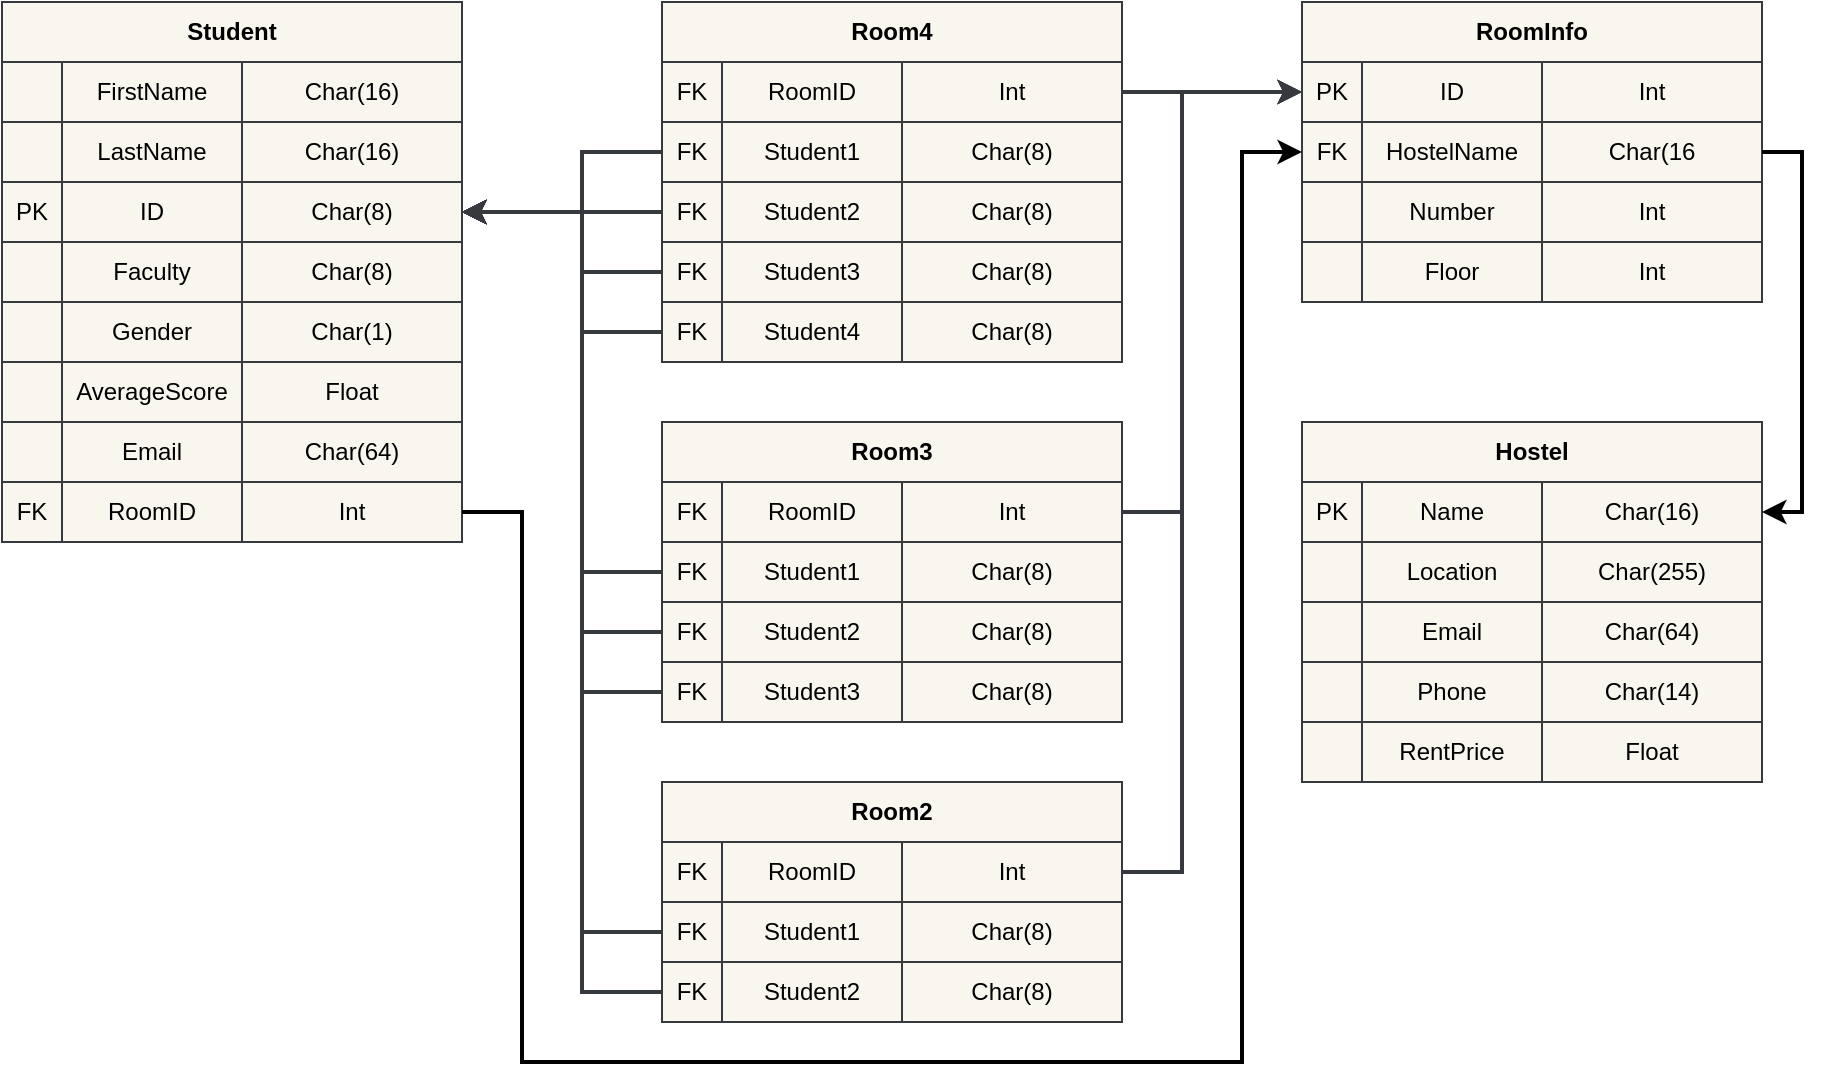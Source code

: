 <mxfile version="20.8.20" type="device"><diagram name="Page-1" id="T0BAG6o04wXoOafOU8Sb"><mxGraphModel dx="2236" dy="1888" grid="1" gridSize="10" guides="1" tooltips="1" connect="1" arrows="1" fold="1" page="1" pageScale="1" pageWidth="850" pageHeight="1100" math="0" shadow="0"><root><mxCell id="0"/><mxCell id="1" parent="0"/><mxCell id="TedxmA0aNxHuFZnVrR0Z-66" value="Student" style="swimlane;whiteSpace=wrap;html=1;rounded=0;shadow=0;glass=0;labelBackgroundColor=none;labelBorderColor=none;sketch=0;startSize=30;fillColor=#f9f7ed;strokeColor=#36393d;" vertex="1" parent="1"><mxGeometry x="-290" y="-200" width="230" height="270" as="geometry"/></mxCell><mxCell id="TedxmA0aNxHuFZnVrR0Z-71" value="" style="group;labelBackgroundColor=none;fillColor=#f9f7ed;strokeColor=#36393d;" vertex="1" connectable="0" parent="TedxmA0aNxHuFZnVrR0Z-66"><mxGeometry y="30" width="230" height="30" as="geometry"/></mxCell><mxCell id="TedxmA0aNxHuFZnVrR0Z-67" value="FirstName" style="text;html=1;align=center;verticalAlign=middle;whiteSpace=wrap;rounded=0;movable=1;resizable=1;rotatable=1;deletable=1;editable=1;locked=0;connectable=1;labelBackgroundColor=none;fillColor=#f9f7ed;strokeColor=#36393d;" vertex="1" parent="TedxmA0aNxHuFZnVrR0Z-71"><mxGeometry x="30" width="90" height="30" as="geometry"/></mxCell><mxCell id="TedxmA0aNxHuFZnVrR0Z-68" value="" style="text;html=1;align=center;verticalAlign=middle;whiteSpace=wrap;rounded=0;movable=1;resizable=1;rotatable=1;deletable=1;editable=1;locked=0;connectable=1;labelBackgroundColor=none;fillColor=#f9f7ed;strokeColor=#36393d;" vertex="1" parent="TedxmA0aNxHuFZnVrR0Z-71"><mxGeometry width="30" height="30" as="geometry"/></mxCell><mxCell id="TedxmA0aNxHuFZnVrR0Z-70" value="Char(16)" style="text;html=1;align=center;verticalAlign=middle;whiteSpace=wrap;rounded=0;movable=1;resizable=1;rotatable=1;deletable=1;editable=1;locked=0;connectable=1;labelBackgroundColor=none;fillColor=#f9f7ed;strokeColor=#36393d;" vertex="1" parent="TedxmA0aNxHuFZnVrR0Z-71"><mxGeometry x="120" width="110" height="30" as="geometry"/></mxCell><mxCell id="TedxmA0aNxHuFZnVrR0Z-72" value="" style="group;labelBackgroundColor=none;fillColor=#f9f7ed;strokeColor=#36393d;" vertex="1" connectable="0" parent="TedxmA0aNxHuFZnVrR0Z-66"><mxGeometry y="60" width="230" height="30" as="geometry"/></mxCell><mxCell id="TedxmA0aNxHuFZnVrR0Z-73" value="LastName" style="text;html=1;align=center;verticalAlign=middle;whiteSpace=wrap;rounded=0;movable=1;resizable=1;rotatable=1;deletable=1;editable=1;locked=0;connectable=1;labelBackgroundColor=none;fillColor=#f9f7ed;strokeColor=#36393d;" vertex="1" parent="TedxmA0aNxHuFZnVrR0Z-72"><mxGeometry x="30" width="90" height="30" as="geometry"/></mxCell><mxCell id="TedxmA0aNxHuFZnVrR0Z-74" value="" style="text;html=1;align=center;verticalAlign=middle;whiteSpace=wrap;rounded=0;movable=1;resizable=1;rotatable=1;deletable=1;editable=1;locked=0;connectable=1;labelBackgroundColor=none;fillColor=#f9f7ed;strokeColor=#36393d;" vertex="1" parent="TedxmA0aNxHuFZnVrR0Z-72"><mxGeometry width="30" height="30" as="geometry"/></mxCell><mxCell id="TedxmA0aNxHuFZnVrR0Z-75" value="Char(16)" style="text;html=1;align=center;verticalAlign=middle;whiteSpace=wrap;rounded=0;movable=1;resizable=1;rotatable=1;deletable=1;editable=1;locked=0;connectable=1;labelBackgroundColor=none;fillColor=#f9f7ed;strokeColor=#36393d;" vertex="1" parent="TedxmA0aNxHuFZnVrR0Z-72"><mxGeometry x="120" width="110" height="30" as="geometry"/></mxCell><mxCell id="TedxmA0aNxHuFZnVrR0Z-76" value="" style="group;labelBackgroundColor=none;fillColor=#f9f7ed;strokeColor=#36393d;" vertex="1" connectable="0" parent="TedxmA0aNxHuFZnVrR0Z-66"><mxGeometry y="90" width="230" height="30" as="geometry"/></mxCell><mxCell id="TedxmA0aNxHuFZnVrR0Z-77" value="ID" style="text;html=1;align=center;verticalAlign=middle;whiteSpace=wrap;rounded=0;movable=1;resizable=1;rotatable=1;deletable=1;editable=1;locked=0;connectable=1;labelBackgroundColor=none;fillColor=#f9f7ed;strokeColor=#36393d;" vertex="1" parent="TedxmA0aNxHuFZnVrR0Z-76"><mxGeometry x="30" width="90" height="30" as="geometry"/></mxCell><mxCell id="TedxmA0aNxHuFZnVrR0Z-78" value="PK" style="text;html=1;align=center;verticalAlign=middle;whiteSpace=wrap;rounded=0;movable=1;resizable=1;rotatable=1;deletable=1;editable=1;locked=0;connectable=1;labelBackgroundColor=none;fillColor=#f9f7ed;strokeColor=#36393d;" vertex="1" parent="TedxmA0aNxHuFZnVrR0Z-76"><mxGeometry width="30" height="30" as="geometry"/></mxCell><mxCell id="TedxmA0aNxHuFZnVrR0Z-79" value="Char(8)" style="text;html=1;align=center;verticalAlign=middle;whiteSpace=wrap;rounded=0;movable=1;resizable=1;rotatable=1;deletable=1;editable=1;locked=0;connectable=1;labelBackgroundColor=none;fillColor=#f9f7ed;strokeColor=#36393d;" vertex="1" parent="TedxmA0aNxHuFZnVrR0Z-76"><mxGeometry x="120" width="110" height="30" as="geometry"/></mxCell><mxCell id="TedxmA0aNxHuFZnVrR0Z-80" value="" style="group;labelBackgroundColor=none;fillColor=#f9f7ed;strokeColor=#36393d;" vertex="1" connectable="0" parent="TedxmA0aNxHuFZnVrR0Z-66"><mxGeometry y="120" width="230" height="30" as="geometry"/></mxCell><mxCell id="TedxmA0aNxHuFZnVrR0Z-81" value="Faculty" style="text;html=1;align=center;verticalAlign=middle;whiteSpace=wrap;rounded=0;movable=1;resizable=1;rotatable=1;deletable=1;editable=1;locked=0;connectable=1;labelBackgroundColor=none;fillColor=#f9f7ed;strokeColor=#36393d;" vertex="1" parent="TedxmA0aNxHuFZnVrR0Z-80"><mxGeometry x="30" width="90" height="30" as="geometry"/></mxCell><mxCell id="TedxmA0aNxHuFZnVrR0Z-82" value="" style="text;html=1;align=center;verticalAlign=middle;whiteSpace=wrap;rounded=0;movable=1;resizable=1;rotatable=1;deletable=1;editable=1;locked=0;connectable=1;labelBackgroundColor=none;fillColor=#f9f7ed;strokeColor=#36393d;" vertex="1" parent="TedxmA0aNxHuFZnVrR0Z-80"><mxGeometry width="30" height="30" as="geometry"/></mxCell><mxCell id="TedxmA0aNxHuFZnVrR0Z-83" value="Char(8)" style="text;html=1;align=center;verticalAlign=middle;whiteSpace=wrap;rounded=0;movable=1;resizable=1;rotatable=1;deletable=1;editable=1;locked=0;connectable=1;labelBackgroundColor=none;fillColor=#f9f7ed;strokeColor=#36393d;" vertex="1" parent="TedxmA0aNxHuFZnVrR0Z-80"><mxGeometry x="120" width="110" height="30" as="geometry"/></mxCell><mxCell id="TedxmA0aNxHuFZnVrR0Z-84" value="" style="group;labelBackgroundColor=none;fillColor=#f9f7ed;strokeColor=#36393d;" vertex="1" connectable="0" parent="TedxmA0aNxHuFZnVrR0Z-66"><mxGeometry y="150" width="230" height="30" as="geometry"/></mxCell><mxCell id="TedxmA0aNxHuFZnVrR0Z-85" value="Gender" style="text;html=1;align=center;verticalAlign=middle;whiteSpace=wrap;rounded=0;movable=1;resizable=1;rotatable=1;deletable=1;editable=1;locked=0;connectable=1;labelBackgroundColor=none;fillColor=#f9f7ed;strokeColor=#36393d;" vertex="1" parent="TedxmA0aNxHuFZnVrR0Z-84"><mxGeometry x="30" width="90" height="30" as="geometry"/></mxCell><mxCell id="TedxmA0aNxHuFZnVrR0Z-86" value="" style="text;html=1;align=center;verticalAlign=middle;whiteSpace=wrap;rounded=0;movable=1;resizable=1;rotatable=1;deletable=1;editable=1;locked=0;connectable=1;labelBackgroundColor=none;fillColor=#f9f7ed;strokeColor=#36393d;" vertex="1" parent="TedxmA0aNxHuFZnVrR0Z-84"><mxGeometry width="30" height="30" as="geometry"/></mxCell><mxCell id="TedxmA0aNxHuFZnVrR0Z-87" value="Char(1)" style="text;html=1;align=center;verticalAlign=middle;whiteSpace=wrap;rounded=0;movable=1;resizable=1;rotatable=1;deletable=1;editable=1;locked=0;connectable=1;labelBackgroundColor=none;fillColor=#f9f7ed;strokeColor=#36393d;" vertex="1" parent="TedxmA0aNxHuFZnVrR0Z-84"><mxGeometry x="120" width="110" height="30" as="geometry"/></mxCell><mxCell id="TedxmA0aNxHuFZnVrR0Z-88" value="" style="group;labelBackgroundColor=none;fillColor=#f9f7ed;strokeColor=#36393d;" vertex="1" connectable="0" parent="TedxmA0aNxHuFZnVrR0Z-66"><mxGeometry y="180" width="230" height="30" as="geometry"/></mxCell><mxCell id="TedxmA0aNxHuFZnVrR0Z-89" value="AverageScore" style="text;html=1;align=center;verticalAlign=middle;whiteSpace=wrap;rounded=0;movable=1;resizable=1;rotatable=1;deletable=1;editable=1;locked=0;connectable=1;labelBackgroundColor=none;fillColor=#f9f7ed;strokeColor=#36393d;" vertex="1" parent="TedxmA0aNxHuFZnVrR0Z-88"><mxGeometry x="30" width="90" height="30" as="geometry"/></mxCell><mxCell id="TedxmA0aNxHuFZnVrR0Z-90" value="" style="text;html=1;align=center;verticalAlign=middle;whiteSpace=wrap;rounded=0;movable=1;resizable=1;rotatable=1;deletable=1;editable=1;locked=0;connectable=1;labelBackgroundColor=none;fillColor=#f9f7ed;strokeColor=#36393d;" vertex="1" parent="TedxmA0aNxHuFZnVrR0Z-88"><mxGeometry width="30" height="30" as="geometry"/></mxCell><mxCell id="TedxmA0aNxHuFZnVrR0Z-91" value="Float" style="text;html=1;align=center;verticalAlign=middle;whiteSpace=wrap;rounded=0;movable=1;resizable=1;rotatable=1;deletable=1;editable=1;locked=0;connectable=1;labelBackgroundColor=none;fillColor=#f9f7ed;strokeColor=#36393d;" vertex="1" parent="TedxmA0aNxHuFZnVrR0Z-88"><mxGeometry x="120" width="110" height="30" as="geometry"/></mxCell><mxCell id="TedxmA0aNxHuFZnVrR0Z-92" value="" style="group;labelBackgroundColor=none;fillColor=#f9f7ed;strokeColor=#36393d;" vertex="1" connectable="0" parent="TedxmA0aNxHuFZnVrR0Z-66"><mxGeometry y="210" width="230" height="30" as="geometry"/></mxCell><mxCell id="TedxmA0aNxHuFZnVrR0Z-93" value="Email" style="text;html=1;align=center;verticalAlign=middle;whiteSpace=wrap;rounded=0;movable=1;resizable=1;rotatable=1;deletable=1;editable=1;locked=0;connectable=1;labelBackgroundColor=none;fillColor=#f9f7ed;strokeColor=#36393d;" vertex="1" parent="TedxmA0aNxHuFZnVrR0Z-92"><mxGeometry x="30" width="90" height="30" as="geometry"/></mxCell><mxCell id="TedxmA0aNxHuFZnVrR0Z-94" value="" style="text;html=1;align=center;verticalAlign=middle;whiteSpace=wrap;rounded=0;movable=1;resizable=1;rotatable=1;deletable=1;editable=1;locked=0;connectable=1;labelBackgroundColor=none;fillColor=#f9f7ed;strokeColor=#36393d;" vertex="1" parent="TedxmA0aNxHuFZnVrR0Z-92"><mxGeometry width="30" height="30" as="geometry"/></mxCell><mxCell id="TedxmA0aNxHuFZnVrR0Z-95" value="Char(64)" style="text;html=1;align=center;verticalAlign=middle;whiteSpace=wrap;rounded=0;movable=1;resizable=1;rotatable=1;deletable=1;editable=1;locked=0;connectable=1;labelBackgroundColor=none;fillColor=#f9f7ed;strokeColor=#36393d;" vertex="1" parent="TedxmA0aNxHuFZnVrR0Z-92"><mxGeometry x="120" width="110" height="30" as="geometry"/></mxCell><mxCell id="TedxmA0aNxHuFZnVrR0Z-286" value="" style="group;labelBackgroundColor=none;fillColor=#f9f7ed;strokeColor=#36393d;" vertex="1" connectable="0" parent="TedxmA0aNxHuFZnVrR0Z-66"><mxGeometry y="240" width="230" height="30" as="geometry"/></mxCell><mxCell id="TedxmA0aNxHuFZnVrR0Z-287" value="RoomID" style="text;html=1;align=center;verticalAlign=middle;whiteSpace=wrap;rounded=0;movable=1;resizable=1;rotatable=1;deletable=1;editable=1;locked=0;connectable=1;labelBackgroundColor=none;fillColor=#f9f7ed;strokeColor=#36393d;" vertex="1" parent="TedxmA0aNxHuFZnVrR0Z-286"><mxGeometry x="30" width="90" height="30" as="geometry"/></mxCell><mxCell id="TedxmA0aNxHuFZnVrR0Z-288" value="FK" style="text;html=1;align=center;verticalAlign=middle;whiteSpace=wrap;rounded=0;movable=1;resizable=1;rotatable=1;deletable=1;editable=1;locked=0;connectable=1;labelBackgroundColor=none;fillColor=#f9f7ed;strokeColor=#36393d;" vertex="1" parent="TedxmA0aNxHuFZnVrR0Z-286"><mxGeometry width="30" height="30" as="geometry"/></mxCell><mxCell id="TedxmA0aNxHuFZnVrR0Z-289" value="Int" style="text;html=1;align=center;verticalAlign=middle;whiteSpace=wrap;rounded=0;movable=1;resizable=1;rotatable=1;deletable=1;editable=1;locked=0;connectable=1;labelBackgroundColor=none;fillColor=#f9f7ed;strokeColor=#36393d;" vertex="1" parent="TedxmA0aNxHuFZnVrR0Z-286"><mxGeometry x="120" width="110" height="30" as="geometry"/></mxCell><mxCell id="TedxmA0aNxHuFZnVrR0Z-96" value="Hostel" style="swimlane;whiteSpace=wrap;html=1;rounded=0;shadow=0;glass=0;labelBackgroundColor=none;labelBorderColor=none;sketch=0;startSize=30;fillColor=#f9f7ed;strokeColor=#36393d;" vertex="1" parent="1"><mxGeometry x="360" y="10" width="230" height="180" as="geometry"/></mxCell><mxCell id="TedxmA0aNxHuFZnVrR0Z-97" value="" style="group;labelBackgroundColor=none;fillColor=#f9f7ed;strokeColor=#36393d;" vertex="1" connectable="0" parent="TedxmA0aNxHuFZnVrR0Z-96"><mxGeometry y="30" width="230" height="30" as="geometry"/></mxCell><mxCell id="TedxmA0aNxHuFZnVrR0Z-98" value="Name" style="text;html=1;align=center;verticalAlign=middle;whiteSpace=wrap;rounded=0;movable=1;resizable=1;rotatable=1;deletable=1;editable=1;locked=0;connectable=1;labelBackgroundColor=none;fillColor=#f9f7ed;strokeColor=#36393d;" vertex="1" parent="TedxmA0aNxHuFZnVrR0Z-97"><mxGeometry x="30" width="90" height="30" as="geometry"/></mxCell><mxCell id="TedxmA0aNxHuFZnVrR0Z-99" value="PK" style="text;html=1;align=center;verticalAlign=middle;whiteSpace=wrap;rounded=0;movable=1;resizable=1;rotatable=1;deletable=1;editable=1;locked=0;connectable=1;labelBackgroundColor=none;fillColor=#f9f7ed;strokeColor=#36393d;" vertex="1" parent="TedxmA0aNxHuFZnVrR0Z-97"><mxGeometry width="30" height="30" as="geometry"/></mxCell><mxCell id="TedxmA0aNxHuFZnVrR0Z-100" value="Char(16)" style="text;html=1;align=center;verticalAlign=middle;whiteSpace=wrap;rounded=0;movable=1;resizable=1;rotatable=1;deletable=1;editable=1;locked=0;connectable=1;labelBackgroundColor=none;fillColor=#f9f7ed;strokeColor=#36393d;" vertex="1" parent="TedxmA0aNxHuFZnVrR0Z-97"><mxGeometry x="120" width="110" height="30" as="geometry"/></mxCell><mxCell id="TedxmA0aNxHuFZnVrR0Z-101" value="" style="group;labelBackgroundColor=none;fillColor=#f9f7ed;strokeColor=#36393d;" vertex="1" connectable="0" parent="TedxmA0aNxHuFZnVrR0Z-96"><mxGeometry y="60" width="230" height="30" as="geometry"/></mxCell><mxCell id="TedxmA0aNxHuFZnVrR0Z-102" value="Location" style="text;html=1;align=center;verticalAlign=middle;whiteSpace=wrap;rounded=0;movable=1;resizable=1;rotatable=1;deletable=1;editable=1;locked=0;connectable=1;labelBackgroundColor=none;fillColor=#f9f7ed;strokeColor=#36393d;" vertex="1" parent="TedxmA0aNxHuFZnVrR0Z-101"><mxGeometry x="30" width="90" height="30" as="geometry"/></mxCell><mxCell id="TedxmA0aNxHuFZnVrR0Z-103" value="" style="text;html=1;align=center;verticalAlign=middle;whiteSpace=wrap;rounded=0;movable=1;resizable=1;rotatable=1;deletable=1;editable=1;locked=0;connectable=1;labelBackgroundColor=none;fillColor=#f9f7ed;strokeColor=#36393d;" vertex="1" parent="TedxmA0aNxHuFZnVrR0Z-101"><mxGeometry width="30" height="30" as="geometry"/></mxCell><mxCell id="TedxmA0aNxHuFZnVrR0Z-104" value="Char(255)" style="text;html=1;align=center;verticalAlign=middle;whiteSpace=wrap;rounded=0;movable=1;resizable=1;rotatable=1;deletable=1;editable=1;locked=0;connectable=1;labelBackgroundColor=none;fillColor=#f9f7ed;strokeColor=#36393d;" vertex="1" parent="TedxmA0aNxHuFZnVrR0Z-101"><mxGeometry x="120" width="110" height="30" as="geometry"/></mxCell><mxCell id="TedxmA0aNxHuFZnVrR0Z-105" value="" style="group;labelBackgroundColor=none;fillColor=#f9f7ed;strokeColor=#36393d;" vertex="1" connectable="0" parent="TedxmA0aNxHuFZnVrR0Z-96"><mxGeometry y="90" width="230" height="30" as="geometry"/></mxCell><mxCell id="TedxmA0aNxHuFZnVrR0Z-106" value="Email" style="text;html=1;align=center;verticalAlign=middle;whiteSpace=wrap;rounded=0;movable=1;resizable=1;rotatable=1;deletable=1;editable=1;locked=0;connectable=1;labelBackgroundColor=none;fillColor=#f9f7ed;strokeColor=#36393d;" vertex="1" parent="TedxmA0aNxHuFZnVrR0Z-105"><mxGeometry x="30" width="90" height="30" as="geometry"/></mxCell><mxCell id="TedxmA0aNxHuFZnVrR0Z-107" value="" style="text;html=1;align=center;verticalAlign=middle;whiteSpace=wrap;rounded=0;movable=1;resizable=1;rotatable=1;deletable=1;editable=1;locked=0;connectable=1;labelBackgroundColor=none;fillColor=#f9f7ed;strokeColor=#36393d;" vertex="1" parent="TedxmA0aNxHuFZnVrR0Z-105"><mxGeometry width="30" height="30" as="geometry"/></mxCell><mxCell id="TedxmA0aNxHuFZnVrR0Z-108" value="Char(64)" style="text;html=1;align=center;verticalAlign=middle;whiteSpace=wrap;rounded=0;movable=1;resizable=1;rotatable=1;deletable=1;editable=1;locked=0;connectable=1;labelBackgroundColor=none;fillColor=#f9f7ed;strokeColor=#36393d;" vertex="1" parent="TedxmA0aNxHuFZnVrR0Z-105"><mxGeometry x="120" width="110" height="30" as="geometry"/></mxCell><mxCell id="TedxmA0aNxHuFZnVrR0Z-109" value="" style="group;labelBackgroundColor=none;fillColor=#f9f7ed;strokeColor=#36393d;" vertex="1" connectable="0" parent="TedxmA0aNxHuFZnVrR0Z-96"><mxGeometry y="120" width="230" height="30" as="geometry"/></mxCell><mxCell id="TedxmA0aNxHuFZnVrR0Z-110" value="Phone" style="text;html=1;align=center;verticalAlign=middle;whiteSpace=wrap;rounded=0;movable=1;resizable=1;rotatable=1;deletable=1;editable=1;locked=0;connectable=1;labelBackgroundColor=none;fillColor=#f9f7ed;strokeColor=#36393d;" vertex="1" parent="TedxmA0aNxHuFZnVrR0Z-109"><mxGeometry x="30" width="90" height="30" as="geometry"/></mxCell><mxCell id="TedxmA0aNxHuFZnVrR0Z-111" value="" style="text;html=1;align=center;verticalAlign=middle;whiteSpace=wrap;rounded=0;movable=1;resizable=1;rotatable=1;deletable=1;editable=1;locked=0;connectable=1;labelBackgroundColor=none;fillColor=#f9f7ed;strokeColor=#36393d;" vertex="1" parent="TedxmA0aNxHuFZnVrR0Z-109"><mxGeometry width="30" height="30" as="geometry"/></mxCell><mxCell id="TedxmA0aNxHuFZnVrR0Z-112" value="Char(14)" style="text;html=1;align=center;verticalAlign=middle;whiteSpace=wrap;rounded=0;movable=1;resizable=1;rotatable=1;deletable=1;editable=1;locked=0;connectable=1;labelBackgroundColor=none;fillColor=#f9f7ed;strokeColor=#36393d;" vertex="1" parent="TedxmA0aNxHuFZnVrR0Z-109"><mxGeometry x="120" width="110" height="30" as="geometry"/></mxCell><mxCell id="TedxmA0aNxHuFZnVrR0Z-113" value="" style="group;labelBackgroundColor=none;fillColor=#f9f7ed;strokeColor=#36393d;" vertex="1" connectable="0" parent="TedxmA0aNxHuFZnVrR0Z-96"><mxGeometry y="150" width="230" height="30" as="geometry"/></mxCell><mxCell id="TedxmA0aNxHuFZnVrR0Z-114" value="RentPrice" style="text;html=1;align=center;verticalAlign=middle;whiteSpace=wrap;rounded=0;movable=1;resizable=1;rotatable=1;deletable=1;editable=1;locked=0;connectable=1;labelBackgroundColor=none;fillColor=#f9f7ed;strokeColor=#36393d;" vertex="1" parent="TedxmA0aNxHuFZnVrR0Z-113"><mxGeometry x="30" width="90" height="30" as="geometry"/></mxCell><mxCell id="TedxmA0aNxHuFZnVrR0Z-115" value="" style="text;html=1;align=center;verticalAlign=middle;whiteSpace=wrap;rounded=0;movable=1;resizable=1;rotatable=1;deletable=1;editable=1;locked=0;connectable=1;labelBackgroundColor=none;fillColor=#f9f7ed;strokeColor=#36393d;" vertex="1" parent="TedxmA0aNxHuFZnVrR0Z-113"><mxGeometry width="30" height="30" as="geometry"/></mxCell><mxCell id="TedxmA0aNxHuFZnVrR0Z-116" value="Float" style="text;html=1;align=center;verticalAlign=middle;whiteSpace=wrap;rounded=0;movable=1;resizable=1;rotatable=1;deletable=1;editable=1;locked=0;connectable=1;labelBackgroundColor=none;fillColor=#f9f7ed;strokeColor=#36393d;" vertex="1" parent="TedxmA0aNxHuFZnVrR0Z-113"><mxGeometry x="120" width="110" height="30" as="geometry"/></mxCell><mxCell id="TedxmA0aNxHuFZnVrR0Z-125" value="Room4" style="swimlane;whiteSpace=wrap;html=1;rounded=0;shadow=0;glass=0;labelBackgroundColor=none;labelBorderColor=none;sketch=0;startSize=30;fillColor=#f9f7ed;strokeColor=#36393d;" vertex="1" parent="1"><mxGeometry x="40" y="-200" width="230" height="180" as="geometry"/></mxCell><mxCell id="TedxmA0aNxHuFZnVrR0Z-126" value="" style="group;labelBackgroundColor=none;fillColor=#f9f7ed;strokeColor=#36393d;" vertex="1" connectable="0" parent="TedxmA0aNxHuFZnVrR0Z-125"><mxGeometry y="30" width="230" height="30" as="geometry"/></mxCell><mxCell id="TedxmA0aNxHuFZnVrR0Z-127" value="RoomID" style="text;html=1;align=center;verticalAlign=middle;whiteSpace=wrap;rounded=0;movable=1;resizable=1;rotatable=1;deletable=1;editable=1;locked=0;connectable=1;labelBackgroundColor=none;fillColor=#f9f7ed;strokeColor=#36393d;" vertex="1" parent="TedxmA0aNxHuFZnVrR0Z-126"><mxGeometry x="30" width="90" height="30" as="geometry"/></mxCell><mxCell id="TedxmA0aNxHuFZnVrR0Z-128" value="FK" style="text;html=1;align=center;verticalAlign=middle;whiteSpace=wrap;rounded=0;movable=1;resizable=1;rotatable=1;deletable=1;editable=1;locked=0;connectable=1;labelBackgroundColor=none;fillColor=#f9f7ed;strokeColor=#36393d;" vertex="1" parent="TedxmA0aNxHuFZnVrR0Z-126"><mxGeometry width="30" height="30" as="geometry"/></mxCell><mxCell id="TedxmA0aNxHuFZnVrR0Z-129" value="Int" style="text;html=1;align=center;verticalAlign=middle;whiteSpace=wrap;rounded=0;movable=1;resizable=1;rotatable=1;deletable=1;editable=1;locked=0;connectable=1;labelBackgroundColor=none;fillColor=#f9f7ed;strokeColor=#36393d;" vertex="1" parent="TedxmA0aNxHuFZnVrR0Z-126"><mxGeometry x="120" width="110" height="30" as="geometry"/></mxCell><mxCell id="TedxmA0aNxHuFZnVrR0Z-147" value="" style="group;labelBackgroundColor=none;fillColor=#f9f7ed;strokeColor=#36393d;" vertex="1" connectable="0" parent="TedxmA0aNxHuFZnVrR0Z-125"><mxGeometry y="60" width="230" height="30" as="geometry"/></mxCell><mxCell id="TedxmA0aNxHuFZnVrR0Z-148" value="Student1" style="text;html=1;align=center;verticalAlign=middle;whiteSpace=wrap;rounded=0;movable=1;resizable=1;rotatable=1;deletable=1;editable=1;locked=0;connectable=1;labelBackgroundColor=none;fillColor=#f9f7ed;strokeColor=#36393d;" vertex="1" parent="TedxmA0aNxHuFZnVrR0Z-147"><mxGeometry x="30" width="90" height="30" as="geometry"/></mxCell><mxCell id="TedxmA0aNxHuFZnVrR0Z-149" value="FK" style="text;html=1;align=center;verticalAlign=middle;whiteSpace=wrap;rounded=0;movable=1;resizable=1;rotatable=1;deletable=1;editable=1;locked=0;connectable=1;labelBackgroundColor=none;fillColor=#f9f7ed;strokeColor=#36393d;" vertex="1" parent="TedxmA0aNxHuFZnVrR0Z-147"><mxGeometry width="30" height="30" as="geometry"/></mxCell><mxCell id="TedxmA0aNxHuFZnVrR0Z-150" value="Char(8)" style="text;html=1;align=center;verticalAlign=middle;whiteSpace=wrap;rounded=0;movable=1;resizable=1;rotatable=1;deletable=1;editable=1;locked=0;connectable=1;labelBackgroundColor=none;fillColor=#f9f7ed;strokeColor=#36393d;" vertex="1" parent="TedxmA0aNxHuFZnVrR0Z-147"><mxGeometry x="120" width="110" height="30" as="geometry"/></mxCell><mxCell id="TedxmA0aNxHuFZnVrR0Z-151" value="" style="group;labelBackgroundColor=none;fillColor=#f9f7ed;strokeColor=#36393d;" vertex="1" connectable="0" parent="TedxmA0aNxHuFZnVrR0Z-125"><mxGeometry y="90" width="230" height="30" as="geometry"/></mxCell><mxCell id="TedxmA0aNxHuFZnVrR0Z-152" value="Student2" style="text;html=1;align=center;verticalAlign=middle;whiteSpace=wrap;rounded=0;movable=1;resizable=1;rotatable=1;deletable=1;editable=1;locked=0;connectable=1;labelBackgroundColor=none;fillColor=#f9f7ed;strokeColor=#36393d;" vertex="1" parent="TedxmA0aNxHuFZnVrR0Z-151"><mxGeometry x="30" width="90" height="30" as="geometry"/></mxCell><mxCell id="TedxmA0aNxHuFZnVrR0Z-153" value="FK" style="text;html=1;align=center;verticalAlign=middle;whiteSpace=wrap;rounded=0;movable=1;resizable=1;rotatable=1;deletable=1;editable=1;locked=0;connectable=1;labelBackgroundColor=none;fillColor=#f9f7ed;strokeColor=#36393d;" vertex="1" parent="TedxmA0aNxHuFZnVrR0Z-151"><mxGeometry width="30" height="30" as="geometry"/></mxCell><mxCell id="TedxmA0aNxHuFZnVrR0Z-154" value="Char(8)" style="text;html=1;align=center;verticalAlign=middle;whiteSpace=wrap;rounded=0;movable=1;resizable=1;rotatable=1;deletable=1;editable=1;locked=0;connectable=1;labelBackgroundColor=none;fillColor=#f9f7ed;strokeColor=#36393d;" vertex="1" parent="TedxmA0aNxHuFZnVrR0Z-151"><mxGeometry x="120" width="110" height="30" as="geometry"/></mxCell><mxCell id="TedxmA0aNxHuFZnVrR0Z-155" value="" style="group;labelBackgroundColor=none;fillColor=#f9f7ed;strokeColor=#36393d;" vertex="1" connectable="0" parent="TedxmA0aNxHuFZnVrR0Z-125"><mxGeometry y="120" width="230" height="30" as="geometry"/></mxCell><mxCell id="TedxmA0aNxHuFZnVrR0Z-156" value="Student3" style="text;html=1;align=center;verticalAlign=middle;whiteSpace=wrap;rounded=0;movable=1;resizable=1;rotatable=1;deletable=1;editable=1;locked=0;connectable=1;labelBackgroundColor=none;fillColor=#f9f7ed;strokeColor=#36393d;" vertex="1" parent="TedxmA0aNxHuFZnVrR0Z-155"><mxGeometry x="30" width="90" height="30" as="geometry"/></mxCell><mxCell id="TedxmA0aNxHuFZnVrR0Z-157" value="FK" style="text;html=1;align=center;verticalAlign=middle;whiteSpace=wrap;rounded=0;movable=1;resizable=1;rotatable=1;deletable=1;editable=1;locked=0;connectable=1;labelBackgroundColor=none;fillColor=#f9f7ed;strokeColor=#36393d;" vertex="1" parent="TedxmA0aNxHuFZnVrR0Z-155"><mxGeometry width="30" height="30" as="geometry"/></mxCell><mxCell id="TedxmA0aNxHuFZnVrR0Z-158" value="Char(8)" style="text;html=1;align=center;verticalAlign=middle;whiteSpace=wrap;rounded=0;movable=1;resizable=1;rotatable=1;deletable=1;editable=1;locked=0;connectable=1;labelBackgroundColor=none;fillColor=#f9f7ed;strokeColor=#36393d;" vertex="1" parent="TedxmA0aNxHuFZnVrR0Z-155"><mxGeometry x="120" width="110" height="30" as="geometry"/></mxCell><mxCell id="TedxmA0aNxHuFZnVrR0Z-159" value="" style="group;labelBackgroundColor=none;fillColor=#f9f7ed;strokeColor=#36393d;" vertex="1" connectable="0" parent="TedxmA0aNxHuFZnVrR0Z-125"><mxGeometry y="150" width="230" height="30" as="geometry"/></mxCell><mxCell id="TedxmA0aNxHuFZnVrR0Z-160" value="Student4" style="text;html=1;align=center;verticalAlign=middle;whiteSpace=wrap;rounded=0;movable=1;resizable=1;rotatable=1;deletable=1;editable=1;locked=0;connectable=1;labelBackgroundColor=none;fillColor=#f9f7ed;strokeColor=#36393d;" vertex="1" parent="TedxmA0aNxHuFZnVrR0Z-159"><mxGeometry x="30" width="90" height="30" as="geometry"/></mxCell><mxCell id="TedxmA0aNxHuFZnVrR0Z-161" value="FK" style="text;html=1;align=center;verticalAlign=middle;whiteSpace=wrap;rounded=0;movable=1;resizable=1;rotatable=1;deletable=1;editable=1;locked=0;connectable=1;labelBackgroundColor=none;fillColor=#f9f7ed;strokeColor=#36393d;" vertex="1" parent="TedxmA0aNxHuFZnVrR0Z-159"><mxGeometry width="30" height="30" as="geometry"/></mxCell><mxCell id="TedxmA0aNxHuFZnVrR0Z-162" value="Char(8)" style="text;html=1;align=center;verticalAlign=middle;whiteSpace=wrap;rounded=0;movable=1;resizable=1;rotatable=1;deletable=1;editable=1;locked=0;connectable=1;labelBackgroundColor=none;fillColor=#f9f7ed;strokeColor=#36393d;" vertex="1" parent="TedxmA0aNxHuFZnVrR0Z-159"><mxGeometry x="120" width="110" height="30" as="geometry"/></mxCell><mxCell id="TedxmA0aNxHuFZnVrR0Z-205" value="RoomInfo" style="swimlane;whiteSpace=wrap;html=1;rounded=0;shadow=0;glass=0;labelBackgroundColor=none;labelBorderColor=none;sketch=0;startSize=30;fillColor=#f9f7ed;strokeColor=#36393d;" vertex="1" parent="1"><mxGeometry x="360" y="-200" width="230" height="150" as="geometry"/></mxCell><mxCell id="TedxmA0aNxHuFZnVrR0Z-210" value="" style="group;labelBackgroundColor=none;fillColor=#f9f7ed;strokeColor=#36393d;" vertex="1" connectable="0" parent="TedxmA0aNxHuFZnVrR0Z-205"><mxGeometry y="90" width="230" height="30" as="geometry"/></mxCell><mxCell id="TedxmA0aNxHuFZnVrR0Z-211" value="Number" style="text;html=1;align=center;verticalAlign=middle;whiteSpace=wrap;rounded=0;movable=1;resizable=1;rotatable=1;deletable=1;editable=1;locked=0;connectable=1;labelBackgroundColor=none;fillColor=#f9f7ed;strokeColor=#36393d;" vertex="1" parent="TedxmA0aNxHuFZnVrR0Z-210"><mxGeometry x="30" width="90" height="30" as="geometry"/></mxCell><mxCell id="TedxmA0aNxHuFZnVrR0Z-212" value="" style="text;html=1;align=center;verticalAlign=middle;whiteSpace=wrap;rounded=0;movable=1;resizable=1;rotatable=1;deletable=1;editable=1;locked=0;connectable=1;labelBackgroundColor=none;fillColor=#f9f7ed;strokeColor=#36393d;" vertex="1" parent="TedxmA0aNxHuFZnVrR0Z-210"><mxGeometry width="30" height="30" as="geometry"/></mxCell><mxCell id="TedxmA0aNxHuFZnVrR0Z-213" value="Int" style="text;html=1;align=center;verticalAlign=middle;whiteSpace=wrap;rounded=0;movable=1;resizable=1;rotatable=1;deletable=1;editable=1;locked=0;connectable=1;labelBackgroundColor=none;fillColor=#f9f7ed;strokeColor=#36393d;" vertex="1" parent="TedxmA0aNxHuFZnVrR0Z-210"><mxGeometry x="120" width="110" height="30" as="geometry"/></mxCell><mxCell id="TedxmA0aNxHuFZnVrR0Z-214" value="" style="group;labelBackgroundColor=none;fillColor=#f9f7ed;strokeColor=#36393d;" vertex="1" connectable="0" parent="TedxmA0aNxHuFZnVrR0Z-205"><mxGeometry y="120" width="230" height="30" as="geometry"/></mxCell><mxCell id="TedxmA0aNxHuFZnVrR0Z-215" value="Floor" style="text;html=1;align=center;verticalAlign=middle;whiteSpace=wrap;rounded=0;movable=1;resizable=1;rotatable=1;deletable=1;editable=1;locked=0;connectable=1;labelBackgroundColor=none;fillColor=#f9f7ed;strokeColor=#36393d;" vertex="1" parent="TedxmA0aNxHuFZnVrR0Z-214"><mxGeometry x="30" width="90" height="30" as="geometry"/></mxCell><mxCell id="TedxmA0aNxHuFZnVrR0Z-216" value="" style="text;html=1;align=center;verticalAlign=middle;whiteSpace=wrap;rounded=0;movable=1;resizable=1;rotatable=1;deletable=1;editable=1;locked=0;connectable=1;labelBackgroundColor=none;fillColor=#f9f7ed;strokeColor=#36393d;" vertex="1" parent="TedxmA0aNxHuFZnVrR0Z-214"><mxGeometry width="30" height="30" as="geometry"/></mxCell><mxCell id="TedxmA0aNxHuFZnVrR0Z-217" value="Int" style="text;html=1;align=center;verticalAlign=middle;whiteSpace=wrap;rounded=0;movable=1;resizable=1;rotatable=1;deletable=1;editable=1;locked=0;connectable=1;labelBackgroundColor=none;fillColor=#f9f7ed;strokeColor=#36393d;" vertex="1" parent="TedxmA0aNxHuFZnVrR0Z-214"><mxGeometry x="120" width="110" height="30" as="geometry"/></mxCell><mxCell id="TedxmA0aNxHuFZnVrR0Z-280" value="" style="group;labelBackgroundColor=none;fillColor=#f9f7ed;strokeColor=#36393d;" vertex="1" connectable="0" parent="TedxmA0aNxHuFZnVrR0Z-205"><mxGeometry y="30" width="230" height="30" as="geometry"/></mxCell><mxCell id="TedxmA0aNxHuFZnVrR0Z-281" value="ID" style="text;html=1;align=center;verticalAlign=middle;whiteSpace=wrap;rounded=0;movable=1;resizable=1;rotatable=1;deletable=1;editable=1;locked=0;connectable=1;labelBackgroundColor=none;fillColor=#f9f7ed;strokeColor=#36393d;" vertex="1" parent="TedxmA0aNxHuFZnVrR0Z-280"><mxGeometry x="30" width="90" height="30" as="geometry"/></mxCell><mxCell id="TedxmA0aNxHuFZnVrR0Z-282" value="PK" style="text;html=1;align=center;verticalAlign=middle;whiteSpace=wrap;rounded=0;movable=1;resizable=1;rotatable=1;deletable=1;editable=1;locked=0;connectable=1;labelBackgroundColor=none;fillColor=#f9f7ed;strokeColor=#36393d;" vertex="1" parent="TedxmA0aNxHuFZnVrR0Z-280"><mxGeometry width="30" height="30" as="geometry"/></mxCell><mxCell id="TedxmA0aNxHuFZnVrR0Z-283" value="Int" style="text;html=1;align=center;verticalAlign=middle;whiteSpace=wrap;rounded=0;movable=1;resizable=1;rotatable=1;deletable=1;editable=1;locked=0;connectable=1;labelBackgroundColor=none;fillColor=#f9f7ed;strokeColor=#36393d;" vertex="1" parent="TedxmA0aNxHuFZnVrR0Z-280"><mxGeometry x="120" width="110" height="30" as="geometry"/></mxCell><mxCell id="TedxmA0aNxHuFZnVrR0Z-206" value="" style="group;labelBackgroundColor=none;fillColor=#f9f7ed;strokeColor=#36393d;" vertex="1" connectable="0" parent="TedxmA0aNxHuFZnVrR0Z-205"><mxGeometry y="60" width="230" height="30" as="geometry"/></mxCell><mxCell id="TedxmA0aNxHuFZnVrR0Z-207" value="HostelName" style="text;html=1;align=center;verticalAlign=middle;whiteSpace=wrap;rounded=0;movable=1;resizable=1;rotatable=1;deletable=1;editable=1;locked=0;connectable=1;labelBackgroundColor=none;fillColor=#f9f7ed;strokeColor=#36393d;" vertex="1" parent="TedxmA0aNxHuFZnVrR0Z-206"><mxGeometry x="30" width="90" height="30" as="geometry"/></mxCell><mxCell id="TedxmA0aNxHuFZnVrR0Z-208" value="FK" style="text;html=1;align=center;verticalAlign=middle;whiteSpace=wrap;rounded=0;movable=1;resizable=1;rotatable=1;deletable=1;editable=1;locked=0;connectable=1;labelBackgroundColor=none;fillColor=#f9f7ed;strokeColor=#36393d;" vertex="1" parent="TedxmA0aNxHuFZnVrR0Z-206"><mxGeometry width="30" height="30" as="geometry"/></mxCell><mxCell id="TedxmA0aNxHuFZnVrR0Z-209" value="Char(16" style="text;html=1;align=center;verticalAlign=middle;whiteSpace=wrap;rounded=0;movable=1;resizable=1;rotatable=1;deletable=1;editable=1;locked=0;connectable=1;labelBackgroundColor=none;fillColor=#f9f7ed;strokeColor=#36393d;" vertex="1" parent="TedxmA0aNxHuFZnVrR0Z-206"><mxGeometry x="120" width="110" height="30" as="geometry"/></mxCell><mxCell id="TedxmA0aNxHuFZnVrR0Z-226" value="Room3" style="swimlane;whiteSpace=wrap;html=1;rounded=0;shadow=0;glass=0;labelBackgroundColor=none;labelBorderColor=none;sketch=0;startSize=30;fillColor=#f9f7ed;strokeColor=#36393d;" vertex="1" parent="1"><mxGeometry x="40" y="10" width="230" height="150" as="geometry"/></mxCell><mxCell id="TedxmA0aNxHuFZnVrR0Z-227" value="" style="group;labelBackgroundColor=none;fillColor=#f9f7ed;strokeColor=#36393d;" vertex="1" connectable="0" parent="TedxmA0aNxHuFZnVrR0Z-226"><mxGeometry y="30" width="230" height="30" as="geometry"/></mxCell><mxCell id="TedxmA0aNxHuFZnVrR0Z-228" value="RoomID" style="text;html=1;align=center;verticalAlign=middle;whiteSpace=wrap;rounded=0;movable=1;resizable=1;rotatable=1;deletable=1;editable=1;locked=0;connectable=1;labelBackgroundColor=none;fillColor=#f9f7ed;strokeColor=#36393d;" vertex="1" parent="TedxmA0aNxHuFZnVrR0Z-227"><mxGeometry x="30" width="90" height="30" as="geometry"/></mxCell><mxCell id="TedxmA0aNxHuFZnVrR0Z-229" value="FK" style="text;html=1;align=center;verticalAlign=middle;whiteSpace=wrap;rounded=0;movable=1;resizable=1;rotatable=1;deletable=1;editable=1;locked=0;connectable=1;labelBackgroundColor=none;fillColor=#f9f7ed;strokeColor=#36393d;" vertex="1" parent="TedxmA0aNxHuFZnVrR0Z-227"><mxGeometry width="30" height="30" as="geometry"/></mxCell><mxCell id="TedxmA0aNxHuFZnVrR0Z-230" value="Int" style="text;html=1;align=center;verticalAlign=middle;whiteSpace=wrap;rounded=0;movable=1;resizable=1;rotatable=1;deletable=1;editable=1;locked=0;connectable=1;labelBackgroundColor=none;fillColor=#f9f7ed;strokeColor=#36393d;" vertex="1" parent="TedxmA0aNxHuFZnVrR0Z-227"><mxGeometry x="120" width="110" height="30" as="geometry"/></mxCell><mxCell id="TedxmA0aNxHuFZnVrR0Z-231" value="" style="group;labelBackgroundColor=none;fillColor=#f9f7ed;strokeColor=#36393d;" vertex="1" connectable="0" parent="TedxmA0aNxHuFZnVrR0Z-226"><mxGeometry y="60" width="230" height="30" as="geometry"/></mxCell><mxCell id="TedxmA0aNxHuFZnVrR0Z-232" value="Student1" style="text;html=1;align=center;verticalAlign=middle;whiteSpace=wrap;rounded=0;movable=1;resizable=1;rotatable=1;deletable=1;editable=1;locked=0;connectable=1;labelBackgroundColor=none;fillColor=#f9f7ed;strokeColor=#36393d;" vertex="1" parent="TedxmA0aNxHuFZnVrR0Z-231"><mxGeometry x="30" width="90" height="30" as="geometry"/></mxCell><mxCell id="TedxmA0aNxHuFZnVrR0Z-233" value="FK" style="text;html=1;align=center;verticalAlign=middle;whiteSpace=wrap;rounded=0;movable=1;resizable=1;rotatable=1;deletable=1;editable=1;locked=0;connectable=1;labelBackgroundColor=none;fillColor=#f9f7ed;strokeColor=#36393d;" vertex="1" parent="TedxmA0aNxHuFZnVrR0Z-231"><mxGeometry width="30" height="30" as="geometry"/></mxCell><mxCell id="TedxmA0aNxHuFZnVrR0Z-234" value="Char(8)" style="text;html=1;align=center;verticalAlign=middle;whiteSpace=wrap;rounded=0;movable=1;resizable=1;rotatable=1;deletable=1;editable=1;locked=0;connectable=1;labelBackgroundColor=none;fillColor=#f9f7ed;strokeColor=#36393d;" vertex="1" parent="TedxmA0aNxHuFZnVrR0Z-231"><mxGeometry x="120" width="110" height="30" as="geometry"/></mxCell><mxCell id="TedxmA0aNxHuFZnVrR0Z-235" value="" style="group;labelBackgroundColor=none;fillColor=#f9f7ed;strokeColor=#36393d;" vertex="1" connectable="0" parent="TedxmA0aNxHuFZnVrR0Z-226"><mxGeometry y="90" width="230" height="30" as="geometry"/></mxCell><mxCell id="TedxmA0aNxHuFZnVrR0Z-236" value="Student2" style="text;html=1;align=center;verticalAlign=middle;whiteSpace=wrap;rounded=0;movable=1;resizable=1;rotatable=1;deletable=1;editable=1;locked=0;connectable=1;labelBackgroundColor=none;fillColor=#f9f7ed;strokeColor=#36393d;" vertex="1" parent="TedxmA0aNxHuFZnVrR0Z-235"><mxGeometry x="30" width="90" height="30" as="geometry"/></mxCell><mxCell id="TedxmA0aNxHuFZnVrR0Z-237" value="FK" style="text;html=1;align=center;verticalAlign=middle;whiteSpace=wrap;rounded=0;movable=1;resizable=1;rotatable=1;deletable=1;editable=1;locked=0;connectable=1;labelBackgroundColor=none;fillColor=#f9f7ed;strokeColor=#36393d;" vertex="1" parent="TedxmA0aNxHuFZnVrR0Z-235"><mxGeometry width="30" height="30" as="geometry"/></mxCell><mxCell id="TedxmA0aNxHuFZnVrR0Z-238" value="Char(8)" style="text;html=1;align=center;verticalAlign=middle;whiteSpace=wrap;rounded=0;movable=1;resizable=1;rotatable=1;deletable=1;editable=1;locked=0;connectable=1;labelBackgroundColor=none;fillColor=#f9f7ed;strokeColor=#36393d;" vertex="1" parent="TedxmA0aNxHuFZnVrR0Z-235"><mxGeometry x="120" width="110" height="30" as="geometry"/></mxCell><mxCell id="TedxmA0aNxHuFZnVrR0Z-239" value="" style="group;labelBackgroundColor=none;fillColor=#f9f7ed;strokeColor=#36393d;" vertex="1" connectable="0" parent="TedxmA0aNxHuFZnVrR0Z-226"><mxGeometry y="120" width="230" height="30" as="geometry"/></mxCell><mxCell id="TedxmA0aNxHuFZnVrR0Z-240" value="Student3" style="text;html=1;align=center;verticalAlign=middle;whiteSpace=wrap;rounded=0;movable=1;resizable=1;rotatable=1;deletable=1;editable=1;locked=0;connectable=1;labelBackgroundColor=none;fillColor=#f9f7ed;strokeColor=#36393d;" vertex="1" parent="TedxmA0aNxHuFZnVrR0Z-239"><mxGeometry x="30" width="90" height="30" as="geometry"/></mxCell><mxCell id="TedxmA0aNxHuFZnVrR0Z-241" value="FK" style="text;html=1;align=center;verticalAlign=middle;whiteSpace=wrap;rounded=0;movable=1;resizable=1;rotatable=1;deletable=1;editable=1;locked=0;connectable=1;labelBackgroundColor=none;fillColor=#f9f7ed;strokeColor=#36393d;" vertex="1" parent="TedxmA0aNxHuFZnVrR0Z-239"><mxGeometry width="30" height="30" as="geometry"/></mxCell><mxCell id="TedxmA0aNxHuFZnVrR0Z-242" value="Char(8)" style="text;html=1;align=center;verticalAlign=middle;whiteSpace=wrap;rounded=0;movable=1;resizable=1;rotatable=1;deletable=1;editable=1;locked=0;connectable=1;labelBackgroundColor=none;fillColor=#f9f7ed;strokeColor=#36393d;" vertex="1" parent="TedxmA0aNxHuFZnVrR0Z-239"><mxGeometry x="120" width="110" height="30" as="geometry"/></mxCell><mxCell id="TedxmA0aNxHuFZnVrR0Z-247" value="Room2" style="swimlane;whiteSpace=wrap;html=1;rounded=0;shadow=0;glass=0;labelBackgroundColor=none;labelBorderColor=none;sketch=0;startSize=30;fillColor=#f9f7ed;strokeColor=#36393d;" vertex="1" parent="1"><mxGeometry x="40" y="190" width="230" height="120" as="geometry"/></mxCell><mxCell id="TedxmA0aNxHuFZnVrR0Z-248" value="" style="group;labelBackgroundColor=none;fillColor=#f9f7ed;strokeColor=#36393d;" vertex="1" connectable="0" parent="TedxmA0aNxHuFZnVrR0Z-247"><mxGeometry y="30" width="230" height="30" as="geometry"/></mxCell><mxCell id="TedxmA0aNxHuFZnVrR0Z-249" value="RoomID" style="text;html=1;align=center;verticalAlign=middle;whiteSpace=wrap;rounded=0;movable=1;resizable=1;rotatable=1;deletable=1;editable=1;locked=0;connectable=1;labelBackgroundColor=none;fillColor=#f9f7ed;strokeColor=#36393d;" vertex="1" parent="TedxmA0aNxHuFZnVrR0Z-248"><mxGeometry x="30" width="90" height="30" as="geometry"/></mxCell><mxCell id="TedxmA0aNxHuFZnVrR0Z-250" value="FK" style="text;html=1;align=center;verticalAlign=middle;whiteSpace=wrap;rounded=0;movable=1;resizable=1;rotatable=1;deletable=1;editable=1;locked=0;connectable=1;labelBackgroundColor=none;fillColor=#f9f7ed;strokeColor=#36393d;" vertex="1" parent="TedxmA0aNxHuFZnVrR0Z-248"><mxGeometry width="30" height="30" as="geometry"/></mxCell><mxCell id="TedxmA0aNxHuFZnVrR0Z-251" value="Int" style="text;html=1;align=center;verticalAlign=middle;whiteSpace=wrap;rounded=0;movable=1;resizable=1;rotatable=1;deletable=1;editable=1;locked=0;connectable=1;labelBackgroundColor=none;fillColor=#f9f7ed;strokeColor=#36393d;" vertex="1" parent="TedxmA0aNxHuFZnVrR0Z-248"><mxGeometry x="120" width="110" height="30" as="geometry"/></mxCell><mxCell id="TedxmA0aNxHuFZnVrR0Z-252" value="" style="group;labelBackgroundColor=none;fillColor=#f9f7ed;strokeColor=#36393d;" vertex="1" connectable="0" parent="TedxmA0aNxHuFZnVrR0Z-247"><mxGeometry y="60" width="230" height="30" as="geometry"/></mxCell><mxCell id="TedxmA0aNxHuFZnVrR0Z-253" value="Student1" style="text;html=1;align=center;verticalAlign=middle;whiteSpace=wrap;rounded=0;movable=1;resizable=1;rotatable=1;deletable=1;editable=1;locked=0;connectable=1;labelBackgroundColor=none;fillColor=#f9f7ed;strokeColor=#36393d;" vertex="1" parent="TedxmA0aNxHuFZnVrR0Z-252"><mxGeometry x="30" width="90" height="30" as="geometry"/></mxCell><mxCell id="TedxmA0aNxHuFZnVrR0Z-254" value="FK" style="text;html=1;align=center;verticalAlign=middle;whiteSpace=wrap;rounded=0;movable=1;resizable=1;rotatable=1;deletable=1;editable=1;locked=0;connectable=1;labelBackgroundColor=none;fillColor=#f9f7ed;strokeColor=#36393d;" vertex="1" parent="TedxmA0aNxHuFZnVrR0Z-252"><mxGeometry width="30" height="30" as="geometry"/></mxCell><mxCell id="TedxmA0aNxHuFZnVrR0Z-255" value="Char(8)" style="text;html=1;align=center;verticalAlign=middle;whiteSpace=wrap;rounded=0;movable=1;resizable=1;rotatable=1;deletable=1;editable=1;locked=0;connectable=1;labelBackgroundColor=none;fillColor=#f9f7ed;strokeColor=#36393d;" vertex="1" parent="TedxmA0aNxHuFZnVrR0Z-252"><mxGeometry x="120" width="110" height="30" as="geometry"/></mxCell><mxCell id="TedxmA0aNxHuFZnVrR0Z-256" value="" style="group;labelBackgroundColor=none;fillColor=#f9f7ed;strokeColor=#36393d;" vertex="1" connectable="0" parent="TedxmA0aNxHuFZnVrR0Z-247"><mxGeometry y="90" width="230" height="30" as="geometry"/></mxCell><mxCell id="TedxmA0aNxHuFZnVrR0Z-257" value="Student2" style="text;html=1;align=center;verticalAlign=middle;whiteSpace=wrap;rounded=0;movable=1;resizable=1;rotatable=1;deletable=1;editable=1;locked=0;connectable=1;labelBackgroundColor=none;fillColor=#f9f7ed;strokeColor=#36393d;" vertex="1" parent="TedxmA0aNxHuFZnVrR0Z-256"><mxGeometry x="30" width="90" height="30" as="geometry"/></mxCell><mxCell id="TedxmA0aNxHuFZnVrR0Z-258" value="FK" style="text;html=1;align=center;verticalAlign=middle;whiteSpace=wrap;rounded=0;movable=1;resizable=1;rotatable=1;deletable=1;editable=1;locked=0;connectable=1;labelBackgroundColor=none;fillColor=#f9f7ed;strokeColor=#36393d;" vertex="1" parent="TedxmA0aNxHuFZnVrR0Z-256"><mxGeometry width="30" height="30" as="geometry"/></mxCell><mxCell id="TedxmA0aNxHuFZnVrR0Z-259" value="Char(8)" style="text;html=1;align=center;verticalAlign=middle;whiteSpace=wrap;rounded=0;movable=1;resizable=1;rotatable=1;deletable=1;editable=1;locked=0;connectable=1;labelBackgroundColor=none;fillColor=#f9f7ed;strokeColor=#36393d;" vertex="1" parent="TedxmA0aNxHuFZnVrR0Z-256"><mxGeometry x="120" width="110" height="30" as="geometry"/></mxCell><mxCell id="TedxmA0aNxHuFZnVrR0Z-278" style="edgeStyle=orthogonalEdgeStyle;rounded=0;orthogonalLoop=1;jettySize=auto;html=1;exitX=1;exitY=0.5;exitDx=0;exitDy=0;entryX=0;entryY=0.5;entryDx=0;entryDy=0;strokeWidth=2;labelBackgroundColor=none;fillColor=#f9f7ed;strokeColor=#36393d;" edge="1" parent="1" source="TedxmA0aNxHuFZnVrR0Z-129" target="TedxmA0aNxHuFZnVrR0Z-282"><mxGeometry relative="1" as="geometry"/></mxCell><mxCell id="TedxmA0aNxHuFZnVrR0Z-309" style="edgeStyle=orthogonalEdgeStyle;rounded=0;orthogonalLoop=1;jettySize=auto;html=1;exitX=1;exitY=0.5;exitDx=0;exitDy=0;entryX=0;entryY=0.5;entryDx=0;entryDy=0;strokeWidth=2;labelBackgroundColor=none;fillColor=#f9f7ed;strokeColor=#36393d;" edge="1" parent="1" source="TedxmA0aNxHuFZnVrR0Z-251" target="TedxmA0aNxHuFZnVrR0Z-282"><mxGeometry relative="1" as="geometry"><Array as="points"><mxPoint x="300" y="235"/><mxPoint x="300" y="-155"/></Array></mxGeometry></mxCell><mxCell id="TedxmA0aNxHuFZnVrR0Z-312" style="edgeStyle=orthogonalEdgeStyle;rounded=0;orthogonalLoop=1;jettySize=auto;html=1;exitX=1;exitY=0.5;exitDx=0;exitDy=0;entryX=0;entryY=0.5;entryDx=0;entryDy=0;strokeWidth=2;labelBackgroundColor=none;fillColor=#f9f7ed;strokeColor=#36393d;" edge="1" parent="1" source="TedxmA0aNxHuFZnVrR0Z-230" target="TedxmA0aNxHuFZnVrR0Z-282"><mxGeometry relative="1" as="geometry"><Array as="points"><mxPoint x="300" y="55"/><mxPoint x="300" y="-155"/></Array></mxGeometry></mxCell><mxCell id="TedxmA0aNxHuFZnVrR0Z-313" style="edgeStyle=orthogonalEdgeStyle;rounded=0;orthogonalLoop=1;jettySize=auto;html=1;exitX=0;exitY=0.5;exitDx=0;exitDy=0;entryX=1;entryY=0.5;entryDx=0;entryDy=0;labelBackgroundColor=none;fillColor=#f9f7ed;strokeColor=#36393d;strokeWidth=2;" edge="1" parent="1" source="TedxmA0aNxHuFZnVrR0Z-149" target="TedxmA0aNxHuFZnVrR0Z-79"><mxGeometry relative="1" as="geometry"><Array as="points"><mxPoint y="-125"/><mxPoint y="-95"/></Array></mxGeometry></mxCell><mxCell id="TedxmA0aNxHuFZnVrR0Z-314" style="edgeStyle=orthogonalEdgeStyle;rounded=0;orthogonalLoop=1;jettySize=auto;html=1;exitX=0;exitY=0.5;exitDx=0;exitDy=0;entryX=1;entryY=0.5;entryDx=0;entryDy=0;labelBackgroundColor=none;fillColor=#f9f7ed;strokeColor=#36393d;strokeWidth=2;" edge="1" parent="1" source="TedxmA0aNxHuFZnVrR0Z-153" target="TedxmA0aNxHuFZnVrR0Z-79"><mxGeometry relative="1" as="geometry"><Array as="points"><mxPoint x="-20" y="-95"/><mxPoint x="-20" y="-95"/></Array></mxGeometry></mxCell><mxCell id="TedxmA0aNxHuFZnVrR0Z-315" style="edgeStyle=orthogonalEdgeStyle;rounded=0;orthogonalLoop=1;jettySize=auto;html=1;exitX=0;exitY=0.5;exitDx=0;exitDy=0;entryX=1;entryY=0.5;entryDx=0;entryDy=0;labelBackgroundColor=none;fillColor=#f9f7ed;strokeColor=#36393d;strokeWidth=2;" edge="1" parent="1" source="TedxmA0aNxHuFZnVrR0Z-157" target="TedxmA0aNxHuFZnVrR0Z-79"><mxGeometry relative="1" as="geometry"><Array as="points"><mxPoint y="-65"/><mxPoint y="-95"/></Array></mxGeometry></mxCell><mxCell id="TedxmA0aNxHuFZnVrR0Z-316" style="edgeStyle=orthogonalEdgeStyle;rounded=0;orthogonalLoop=1;jettySize=auto;html=1;exitX=0;exitY=0.5;exitDx=0;exitDy=0;entryX=1;entryY=0.5;entryDx=0;entryDy=0;labelBackgroundColor=none;fillColor=#f9f7ed;strokeColor=#36393d;strokeWidth=2;" edge="1" parent="1" source="TedxmA0aNxHuFZnVrR0Z-161" target="TedxmA0aNxHuFZnVrR0Z-79"><mxGeometry relative="1" as="geometry"><Array as="points"><mxPoint y="-35"/><mxPoint y="-95"/></Array></mxGeometry></mxCell><mxCell id="TedxmA0aNxHuFZnVrR0Z-317" style="edgeStyle=orthogonalEdgeStyle;rounded=0;orthogonalLoop=1;jettySize=auto;html=1;exitX=0;exitY=0.5;exitDx=0;exitDy=0;entryX=1;entryY=0.5;entryDx=0;entryDy=0;labelBackgroundColor=none;fillColor=#f9f7ed;strokeColor=#36393d;strokeWidth=2;" edge="1" parent="1" source="TedxmA0aNxHuFZnVrR0Z-254" target="TedxmA0aNxHuFZnVrR0Z-79"><mxGeometry relative="1" as="geometry"><Array as="points"><mxPoint y="265"/><mxPoint y="-95"/></Array></mxGeometry></mxCell><mxCell id="TedxmA0aNxHuFZnVrR0Z-318" style="edgeStyle=orthogonalEdgeStyle;rounded=0;orthogonalLoop=1;jettySize=auto;html=1;exitX=0;exitY=0.5;exitDx=0;exitDy=0;entryX=1;entryY=0.5;entryDx=0;entryDy=0;labelBackgroundColor=none;fillColor=#f9f7ed;strokeColor=#36393d;strokeWidth=2;" edge="1" parent="1" source="TedxmA0aNxHuFZnVrR0Z-258" target="TedxmA0aNxHuFZnVrR0Z-79"><mxGeometry relative="1" as="geometry"><Array as="points"><mxPoint y="295"/><mxPoint y="-95"/></Array></mxGeometry></mxCell><mxCell id="TedxmA0aNxHuFZnVrR0Z-319" style="edgeStyle=orthogonalEdgeStyle;rounded=0;orthogonalLoop=1;jettySize=auto;html=1;exitX=0;exitY=0.5;exitDx=0;exitDy=0;entryX=1;entryY=0.5;entryDx=0;entryDy=0;labelBackgroundColor=none;fillColor=#f9f7ed;strokeColor=#36393d;strokeWidth=2;" edge="1" parent="1" source="TedxmA0aNxHuFZnVrR0Z-233" target="TedxmA0aNxHuFZnVrR0Z-79"><mxGeometry relative="1" as="geometry"><mxPoint x="-60" y="-50.0" as="targetPoint"/><Array as="points"><mxPoint y="85"/><mxPoint y="-95"/></Array></mxGeometry></mxCell><mxCell id="TedxmA0aNxHuFZnVrR0Z-320" style="edgeStyle=orthogonalEdgeStyle;rounded=0;orthogonalLoop=1;jettySize=auto;html=1;exitX=0;exitY=0.5;exitDx=0;exitDy=0;entryX=1;entryY=0.5;entryDx=0;entryDy=0;labelBackgroundColor=none;fillColor=#f9f7ed;strokeColor=#36393d;strokeWidth=2;" edge="1" parent="1" source="TedxmA0aNxHuFZnVrR0Z-237" target="TedxmA0aNxHuFZnVrR0Z-79"><mxGeometry relative="1" as="geometry"><Array as="points"><mxPoint y="115"/><mxPoint y="-95"/></Array></mxGeometry></mxCell><mxCell id="TedxmA0aNxHuFZnVrR0Z-321" style="edgeStyle=orthogonalEdgeStyle;rounded=0;orthogonalLoop=1;jettySize=auto;html=1;exitX=0;exitY=0.5;exitDx=0;exitDy=0;entryX=1;entryY=0.5;entryDx=0;entryDy=0;labelBackgroundColor=none;fillColor=#f9f7ed;strokeColor=#36393d;strokeWidth=2;" edge="1" parent="1" source="TedxmA0aNxHuFZnVrR0Z-241" target="TedxmA0aNxHuFZnVrR0Z-79"><mxGeometry relative="1" as="geometry"><Array as="points"><mxPoint y="145"/><mxPoint y="-95"/></Array></mxGeometry></mxCell><mxCell id="TedxmA0aNxHuFZnVrR0Z-330" style="edgeStyle=orthogonalEdgeStyle;rounded=0;orthogonalLoop=1;jettySize=auto;html=1;exitX=1;exitY=0.5;exitDx=0;exitDy=0;entryX=0;entryY=0.5;entryDx=0;entryDy=0;labelBackgroundColor=none;strokeColor=default;strokeWidth=2;endArrow=classic;endFill=1;elbow=vertical;" edge="1" parent="1" source="TedxmA0aNxHuFZnVrR0Z-289" target="TedxmA0aNxHuFZnVrR0Z-208"><mxGeometry relative="1" as="geometry"><Array as="points"><mxPoint x="-30" y="55"/><mxPoint x="-30" y="330"/><mxPoint x="330" y="330"/><mxPoint x="330" y="-125"/></Array></mxGeometry></mxCell><mxCell id="TedxmA0aNxHuFZnVrR0Z-331" style="edgeStyle=orthogonalEdgeStyle;rounded=0;orthogonalLoop=1;jettySize=auto;html=1;exitX=1;exitY=0.5;exitDx=0;exitDy=0;entryX=1;entryY=0.25;entryDx=0;entryDy=0;labelBackgroundColor=none;strokeColor=default;strokeWidth=2;endArrow=classic;endFill=1;elbow=vertical;" edge="1" parent="1" source="TedxmA0aNxHuFZnVrR0Z-209" target="TedxmA0aNxHuFZnVrR0Z-96"><mxGeometry relative="1" as="geometry"/></mxCell></root></mxGraphModel></diagram></mxfile>